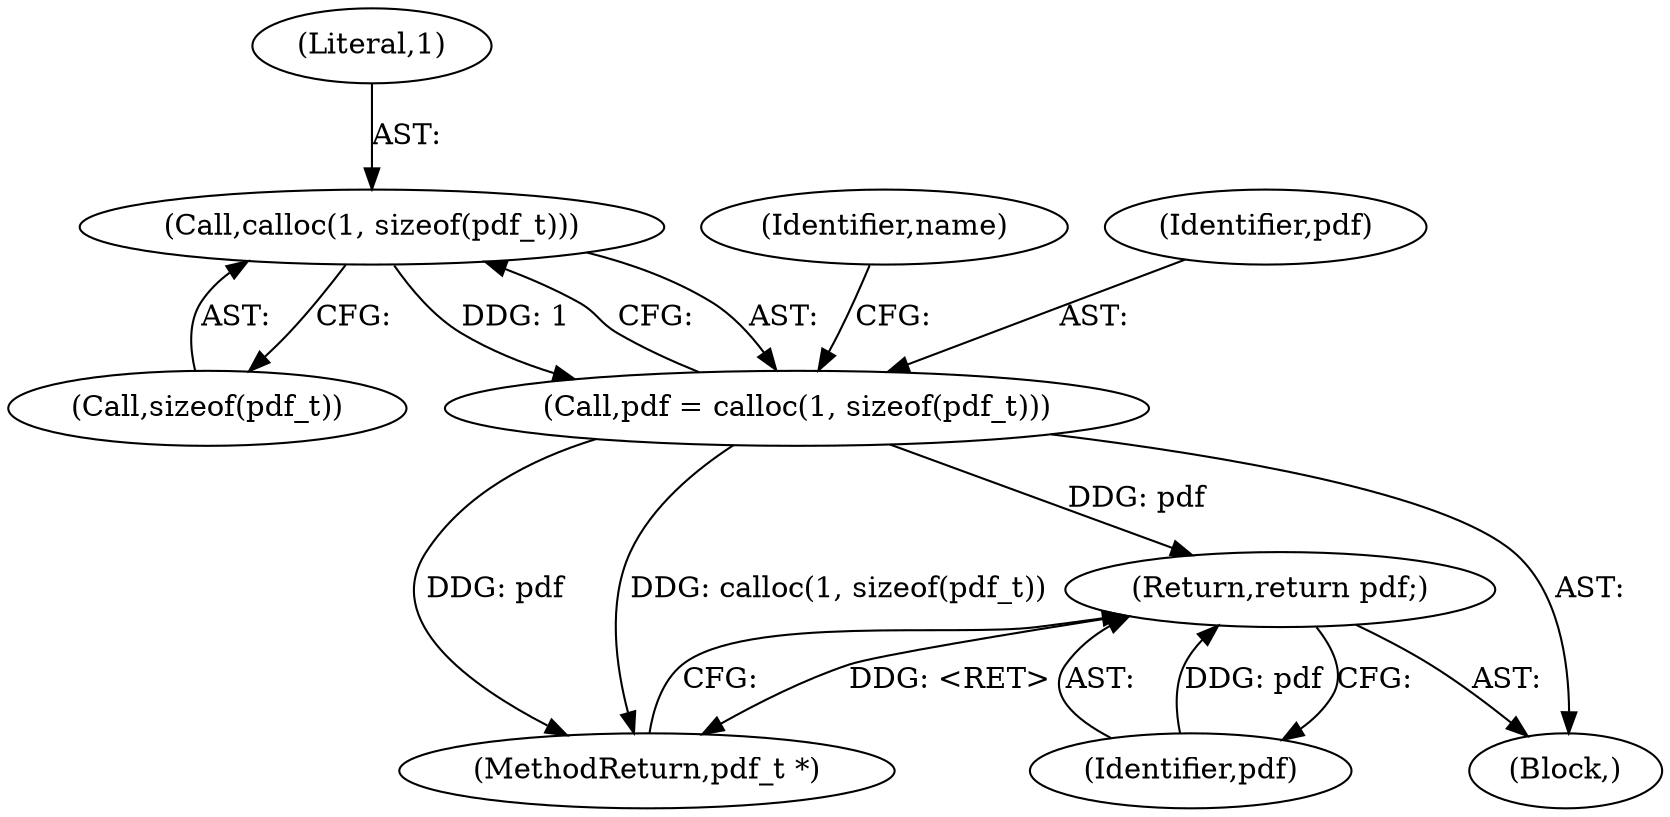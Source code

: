 digraph "1_pdfresurrect_0c4120fffa3dffe97b95c486a120eded82afe8a6_8@API" {
"1000109" [label="(Call,calloc(1, sizeof(pdf_t)))"];
"1000107" [label="(Call,pdf = calloc(1, sizeof(pdf_t)))"];
"1000158" [label="(Return,return pdf;)"];
"1000160" [label="(MethodReturn,pdf_t *)"];
"1000158" [label="(Return,return pdf;)"];
"1000110" [label="(Literal,1)"];
"1000114" [label="(Identifier,name)"];
"1000111" [label="(Call,sizeof(pdf_t))"];
"1000159" [label="(Identifier,pdf)"];
"1000109" [label="(Call,calloc(1, sizeof(pdf_t)))"];
"1000104" [label="(Block,)"];
"1000107" [label="(Call,pdf = calloc(1, sizeof(pdf_t)))"];
"1000108" [label="(Identifier,pdf)"];
"1000109" -> "1000107"  [label="AST: "];
"1000109" -> "1000111"  [label="CFG: "];
"1000110" -> "1000109"  [label="AST: "];
"1000111" -> "1000109"  [label="AST: "];
"1000107" -> "1000109"  [label="CFG: "];
"1000109" -> "1000107"  [label="DDG: 1"];
"1000107" -> "1000104"  [label="AST: "];
"1000108" -> "1000107"  [label="AST: "];
"1000114" -> "1000107"  [label="CFG: "];
"1000107" -> "1000160"  [label="DDG: pdf"];
"1000107" -> "1000160"  [label="DDG: calloc(1, sizeof(pdf_t))"];
"1000107" -> "1000158"  [label="DDG: pdf"];
"1000158" -> "1000104"  [label="AST: "];
"1000158" -> "1000159"  [label="CFG: "];
"1000159" -> "1000158"  [label="AST: "];
"1000160" -> "1000158"  [label="CFG: "];
"1000158" -> "1000160"  [label="DDG: <RET>"];
"1000159" -> "1000158"  [label="DDG: pdf"];
}
